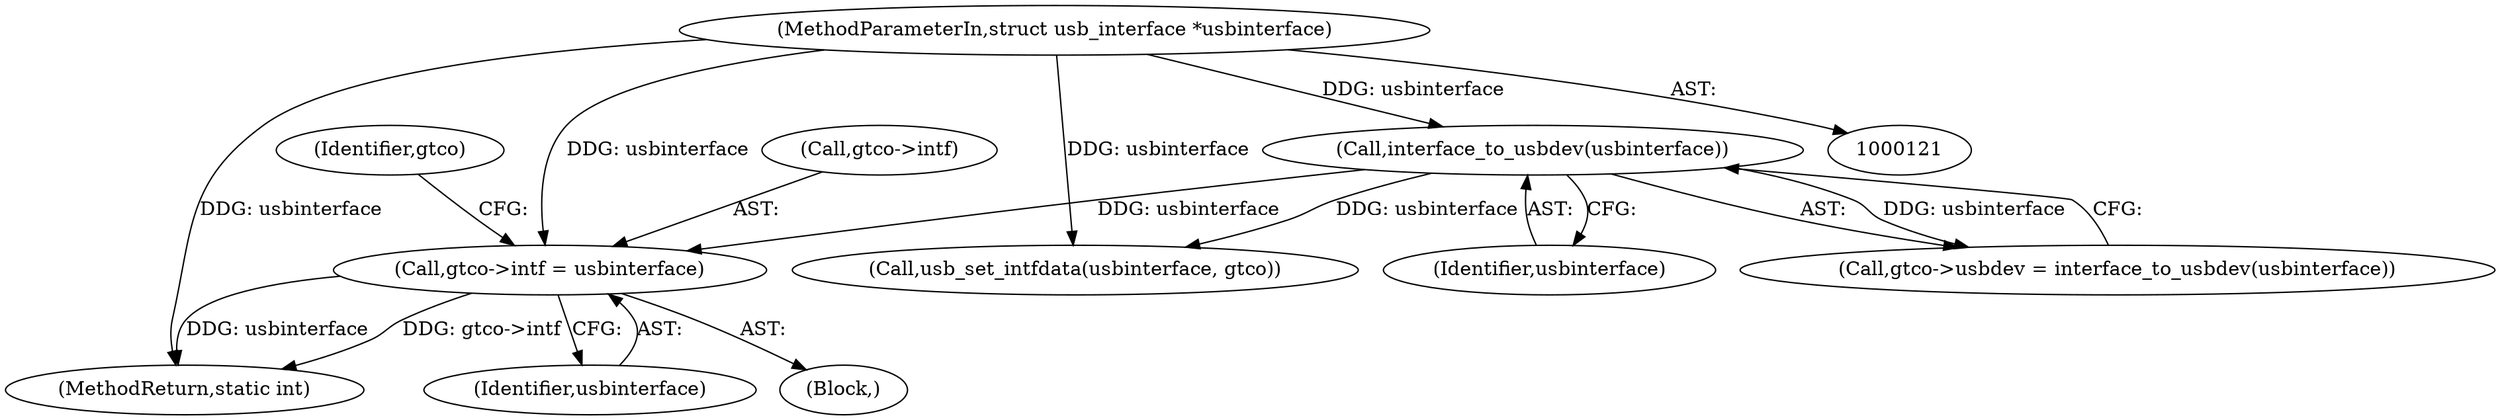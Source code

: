 digraph "0_linux_162f98dea487206d9ab79fc12ed64700667a894d@pointer" {
"1000174" [label="(Call,gtco->intf = usbinterface)"];
"1000172" [label="(Call,interface_to_usbdev(usbinterface))"];
"1000122" [label="(MethodParameterIn,struct usb_interface *usbinterface)"];
"1000631" [label="(MethodReturn,static int)"];
"1000122" [label="(MethodParameterIn,struct usb_interface *usbinterface)"];
"1000175" [label="(Call,gtco->intf)"];
"1000172" [label="(Call,interface_to_usbdev(usbinterface))"];
"1000173" [label="(Identifier,usbinterface)"];
"1000178" [label="(Identifier,usbinterface)"];
"1000174" [label="(Call,gtco->intf = usbinterface)"];
"1000168" [label="(Call,gtco->usbdev = interface_to_usbdev(usbinterface))"];
"1000124" [label="(Block,)"];
"1000181" [label="(Identifier,gtco)"];
"1000595" [label="(Call,usb_set_intfdata(usbinterface, gtco))"];
"1000174" -> "1000124"  [label="AST: "];
"1000174" -> "1000178"  [label="CFG: "];
"1000175" -> "1000174"  [label="AST: "];
"1000178" -> "1000174"  [label="AST: "];
"1000181" -> "1000174"  [label="CFG: "];
"1000174" -> "1000631"  [label="DDG: usbinterface"];
"1000174" -> "1000631"  [label="DDG: gtco->intf"];
"1000172" -> "1000174"  [label="DDG: usbinterface"];
"1000122" -> "1000174"  [label="DDG: usbinterface"];
"1000172" -> "1000168"  [label="AST: "];
"1000172" -> "1000173"  [label="CFG: "];
"1000173" -> "1000172"  [label="AST: "];
"1000168" -> "1000172"  [label="CFG: "];
"1000172" -> "1000168"  [label="DDG: usbinterface"];
"1000122" -> "1000172"  [label="DDG: usbinterface"];
"1000172" -> "1000595"  [label="DDG: usbinterface"];
"1000122" -> "1000121"  [label="AST: "];
"1000122" -> "1000631"  [label="DDG: usbinterface"];
"1000122" -> "1000595"  [label="DDG: usbinterface"];
}
